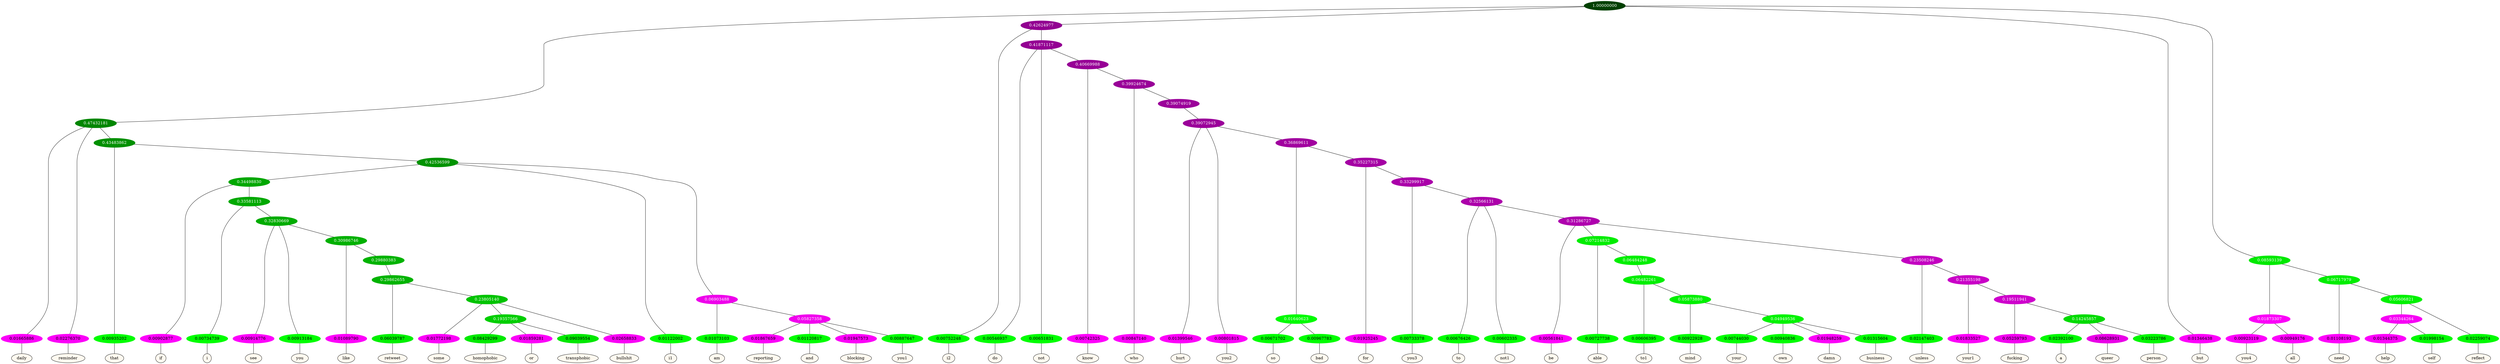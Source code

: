 graph {
	node [format=png height=0.15 nodesep=0.001 ordering=out overlap=prism overlap_scaling=0.01 ranksep=0.001 ratio=0.2 style=filled width=0.15]
	{
		rank=same
		a_w_5 [label=daily color=black fillcolor=floralwhite style="filled,solid"]
		a_w_6 [label=reminder color=black fillcolor=floralwhite style="filled,solid"]
		a_w_12 [label=that color=black fillcolor=floralwhite style="filled,solid"]
		a_w_28 [label=if color=black fillcolor=floralwhite style="filled,solid"]
		a_w_36 [label=i color=black fillcolor=floralwhite style="filled,solid"]
		a_w_43 [label=see color=black fillcolor=floralwhite style="filled,solid"]
		a_w_44 [label=you color=black fillcolor=floralwhite style="filled,solid"]
		a_w_49 [label=like color=black fillcolor=floralwhite style="filled,solid"]
		a_w_58 [label=retweet color=black fillcolor=floralwhite style="filled,solid"]
		a_w_62 [label=some color=black fillcolor=floralwhite style="filled,solid"]
		a_w_68 [label=homophobic color=black fillcolor=floralwhite style="filled,solid"]
		a_w_69 [label=or color=black fillcolor=floralwhite style="filled,solid"]
		a_w_70 [label=transphobic color=black fillcolor=floralwhite style="filled,solid"]
		a_w_64 [label=bullshit color=black fillcolor=floralwhite style="filled,solid"]
		a_w_22 [label=i1 color=black fillcolor=floralwhite style="filled,solid"]
		a_w_30 [label=am color=black fillcolor=floralwhite style="filled,solid"]
		a_w_38 [label=reporting color=black fillcolor=floralwhite style="filled,solid"]
		a_w_39 [label=and color=black fillcolor=floralwhite style="filled,solid"]
		a_w_40 [label=blocking color=black fillcolor=floralwhite style="filled,solid"]
		a_w_41 [label=you1 color=black fillcolor=floralwhite style="filled,solid"]
		a_w_8 [label=i2 color=black fillcolor=floralwhite style="filled,solid"]
		a_w_14 [label=do color=black fillcolor=floralwhite style="filled,solid"]
		a_w_15 [label=not color=black fillcolor=floralwhite style="filled,solid"]
		a_w_24 [label=know color=black fillcolor=floralwhite style="filled,solid"]
		a_w_32 [label=who color=black fillcolor=floralwhite style="filled,solid"]
		a_w_46 [label=hurt color=black fillcolor=floralwhite style="filled,solid"]
		a_w_47 [label=you2 color=black fillcolor=floralwhite style="filled,solid"]
		a_w_54 [label=so color=black fillcolor=floralwhite style="filled,solid"]
		a_w_55 [label=bad color=black fillcolor=floralwhite style="filled,solid"]
		a_w_56 [label=for color=black fillcolor=floralwhite style="filled,solid"]
		a_w_60 [label=you3 color=black fillcolor=floralwhite style="filled,solid"]
		a_w_65 [label=to color=black fillcolor=floralwhite style="filled,solid"]
		a_w_66 [label=not1 color=black fillcolor=floralwhite style="filled,solid"]
		a_w_71 [label=be color=black fillcolor=floralwhite style="filled,solid"]
		a_w_74 [label=able color=black fillcolor=floralwhite style="filled,solid"]
		a_w_81 [label=to1 color=black fillcolor=floralwhite style="filled,solid"]
		a_w_85 [label=mind color=black fillcolor=floralwhite style="filled,solid"]
		a_w_90 [label=your color=black fillcolor=floralwhite style="filled,solid"]
		a_w_91 [label=own color=black fillcolor=floralwhite style="filled,solid"]
		a_w_92 [label=damn color=black fillcolor=floralwhite style="filled,solid"]
		a_w_93 [label=business color=black fillcolor=floralwhite style="filled,solid"]
		a_w_76 [label=unless color=black fillcolor=floralwhite style="filled,solid"]
		a_w_79 [label=your1 color=black fillcolor=floralwhite style="filled,solid"]
		a_w_83 [label=fucking color=black fillcolor=floralwhite style="filled,solid"]
		a_w_87 [label=a color=black fillcolor=floralwhite style="filled,solid"]
		a_w_88 [label=queer color=black fillcolor=floralwhite style="filled,solid"]
		a_w_89 [label=person color=black fillcolor=floralwhite style="filled,solid"]
		a_w_3 [label=but color=black fillcolor=floralwhite style="filled,solid"]
		a_w_17 [label=you4 color=black fillcolor=floralwhite style="filled,solid"]
		a_w_18 [label=all color=black fillcolor=floralwhite style="filled,solid"]
		a_w_19 [label=need color=black fillcolor=floralwhite style="filled,solid"]
		a_w_34 [label=help color=black fillcolor=floralwhite style="filled,solid"]
		a_w_35 [label=self color=black fillcolor=floralwhite style="filled,solid"]
		a_w_27 [label=reflect color=black fillcolor=floralwhite style="filled,solid"]
	}
	a_n_5 -- a_w_5
	a_n_6 -- a_w_6
	a_n_12 -- a_w_12
	a_n_28 -- a_w_28
	a_n_36 -- a_w_36
	a_n_43 -- a_w_43
	a_n_44 -- a_w_44
	a_n_49 -- a_w_49
	a_n_58 -- a_w_58
	a_n_62 -- a_w_62
	a_n_68 -- a_w_68
	a_n_69 -- a_w_69
	a_n_70 -- a_w_70
	a_n_64 -- a_w_64
	a_n_22 -- a_w_22
	a_n_30 -- a_w_30
	a_n_38 -- a_w_38
	a_n_39 -- a_w_39
	a_n_40 -- a_w_40
	a_n_41 -- a_w_41
	a_n_8 -- a_w_8
	a_n_14 -- a_w_14
	a_n_15 -- a_w_15
	a_n_24 -- a_w_24
	a_n_32 -- a_w_32
	a_n_46 -- a_w_46
	a_n_47 -- a_w_47
	a_n_54 -- a_w_54
	a_n_55 -- a_w_55
	a_n_56 -- a_w_56
	a_n_60 -- a_w_60
	a_n_65 -- a_w_65
	a_n_66 -- a_w_66
	a_n_71 -- a_w_71
	a_n_74 -- a_w_74
	a_n_81 -- a_w_81
	a_n_85 -- a_w_85
	a_n_90 -- a_w_90
	a_n_91 -- a_w_91
	a_n_92 -- a_w_92
	a_n_93 -- a_w_93
	a_n_76 -- a_w_76
	a_n_79 -- a_w_79
	a_n_83 -- a_w_83
	a_n_87 -- a_w_87
	a_n_88 -- a_w_88
	a_n_89 -- a_w_89
	a_n_3 -- a_w_3
	a_n_17 -- a_w_17
	a_n_18 -- a_w_18
	a_n_19 -- a_w_19
	a_n_34 -- a_w_34
	a_n_35 -- a_w_35
	a_n_27 -- a_w_27
	{
		rank=same
		a_n_5 [label=0.01665886 color="0.835 1.000 0.983" fontcolor=black]
		a_n_6 [label=0.02276370 color="0.835 1.000 0.977" fontcolor=black]
		a_n_12 [label=0.00935202 color="0.334 1.000 0.991" fontcolor=black]
		a_n_28 [label=0.00902877 color="0.835 1.000 0.991" fontcolor=black]
		a_n_36 [label=0.00734739 color="0.334 1.000 0.993" fontcolor=black]
		a_n_43 [label=0.00914776 color="0.835 1.000 0.991" fontcolor=black]
		a_n_44 [label=0.00913184 color="0.334 1.000 0.991" fontcolor=black]
		a_n_49 [label=0.01089790 color="0.835 1.000 0.989" fontcolor=black]
		a_n_58 [label=0.06039787 color="0.334 1.000 0.940" fontcolor=black]
		a_n_62 [label=0.01772198 color="0.835 1.000 0.982" fontcolor=black]
		a_n_68 [label=0.08429299 color="0.334 1.000 0.916" fontcolor=black]
		a_n_69 [label=0.01859281 color="0.835 1.000 0.981" fontcolor=black]
		a_n_70 [label=0.09039554 color="0.334 1.000 0.910" fontcolor=black]
		a_n_64 [label=0.02658833 color="0.835 1.000 0.973" fontcolor=black]
		a_n_22 [label=0.01122002 color="0.334 1.000 0.989" fontcolor=black]
		a_n_30 [label=0.01073103 color="0.334 1.000 0.989" fontcolor=black]
		a_n_38 [label=0.01867659 color="0.835 1.000 0.981" fontcolor=black]
		a_n_39 [label=0.01120817 color="0.334 1.000 0.989" fontcolor=black]
		a_n_40 [label=0.01947573 color="0.835 1.000 0.981" fontcolor=black]
		a_n_41 [label=0.00887647 color="0.334 1.000 0.991" fontcolor=black]
		a_n_8 [label=0.00752248 color="0.334 1.000 0.992" fontcolor=black]
		a_n_14 [label=0.00546937 color="0.334 1.000 0.995" fontcolor=black]
		a_n_15 [label=0.00651831 color="0.334 1.000 0.993" fontcolor=black]
		a_n_24 [label=0.00742325 color="0.835 1.000 0.993" fontcolor=black]
		a_n_32 [label=0.00847140 color="0.835 1.000 0.992" fontcolor=black]
		a_n_46 [label=0.01399546 color="0.835 1.000 0.986" fontcolor=black]
		a_n_47 [label=0.00801815 color="0.835 1.000 0.992" fontcolor=black]
		a_n_54 [label=0.00671702 color="0.334 1.000 0.993" fontcolor=black]
		a_n_55 [label=0.00967783 color="0.334 1.000 0.990" fontcolor=black]
		a_n_56 [label=0.01925245 color="0.835 1.000 0.981" fontcolor=black]
		a_n_60 [label=0.00733378 color="0.334 1.000 0.993" fontcolor=black]
		a_n_65 [label=0.00676426 color="0.334 1.000 0.993" fontcolor=black]
		a_n_66 [label=0.00602335 color="0.334 1.000 0.994" fontcolor=black]
		a_n_71 [label=0.00561841 color="0.835 1.000 0.994" fontcolor=black]
		a_n_74 [label=0.00727738 color="0.334 1.000 0.993" fontcolor=black]
		a_n_81 [label=0.00606395 color="0.334 1.000 0.994" fontcolor=black]
		a_n_85 [label=0.00922928 color="0.334 1.000 0.991" fontcolor=black]
		a_n_90 [label=0.00744030 color="0.334 1.000 0.993" fontcolor=black]
		a_n_91 [label=0.00940836 color="0.334 1.000 0.991" fontcolor=black]
		a_n_92 [label=0.01948259 color="0.835 1.000 0.981" fontcolor=black]
		a_n_93 [label=0.01315604 color="0.334 1.000 0.987" fontcolor=black]
		a_n_76 [label=0.02147403 color="0.334 1.000 0.979" fontcolor=black]
		a_n_79 [label=0.01833527 color="0.835 1.000 0.982" fontcolor=black]
		a_n_83 [label=0.05259793 color="0.835 1.000 0.947" fontcolor=black]
		a_n_87 [label=0.02392100 color="0.334 1.000 0.976" fontcolor=black]
		a_n_88 [label=0.08628931 color="0.835 1.000 0.914" fontcolor=black]
		a_n_89 [label=0.03223786 color="0.334 1.000 0.968" fontcolor=black]
		a_n_3 [label=0.01346438 color="0.835 1.000 0.987" fontcolor=black]
		a_n_17 [label=0.00923119 color="0.835 1.000 0.991" fontcolor=black]
		a_n_18 [label=0.00949176 color="0.835 1.000 0.991" fontcolor=black]
		a_n_19 [label=0.01108193 color="0.835 1.000 0.989" fontcolor=black]
		a_n_34 [label=0.01344375 color="0.835 1.000 0.987" fontcolor=black]
		a_n_35 [label=0.01998154 color="0.334 1.000 0.980" fontcolor=black]
		a_n_27 [label=0.02259074 color="0.334 1.000 0.977" fontcolor=black]
	}
	a_n_0 [label=1.00000000 color="0.334 1.000 0.250" fontcolor=grey99]
	a_n_1 [label=0.47432181 color="0.334 1.000 0.526" fontcolor=grey99]
	a_n_0 -- a_n_1
	a_n_2 [label=0.42624977 color="0.835 1.000 0.574" fontcolor=grey99]
	a_n_0 -- a_n_2
	a_n_0 -- a_n_3
	a_n_4 [label=0.08593139 color="0.334 1.000 0.914" fontcolor=grey99]
	a_n_0 -- a_n_4
	a_n_1 -- a_n_5
	a_n_1 -- a_n_6
	a_n_7 [label=0.43483862 color="0.334 1.000 0.565" fontcolor=grey99]
	a_n_1 -- a_n_7
	a_n_2 -- a_n_8
	a_n_9 [label=0.41871117 color="0.835 1.000 0.581" fontcolor=grey99]
	a_n_2 -- a_n_9
	a_n_10 [label=0.01873307 color="0.835 1.000 0.981" fontcolor=grey99]
	a_n_4 -- a_n_10
	a_n_11 [label=0.06717979 color="0.334 1.000 0.933" fontcolor=grey99]
	a_n_4 -- a_n_11
	a_n_7 -- a_n_12
	a_n_13 [label=0.42536599 color="0.334 1.000 0.575" fontcolor=grey99]
	a_n_7 -- a_n_13
	a_n_9 -- a_n_14
	a_n_9 -- a_n_15
	a_n_16 [label=0.40669988 color="0.835 1.000 0.593" fontcolor=grey99]
	a_n_9 -- a_n_16
	a_n_10 -- a_n_17
	a_n_10 -- a_n_18
	a_n_11 -- a_n_19
	a_n_20 [label=0.05606821 color="0.334 1.000 0.944" fontcolor=grey99]
	a_n_11 -- a_n_20
	a_n_21 [label=0.34498830 color="0.334 1.000 0.655" fontcolor=grey99]
	a_n_13 -- a_n_21
	a_n_13 -- a_n_22
	a_n_23 [label=0.06903488 color="0.835 1.000 0.931" fontcolor=grey99]
	a_n_13 -- a_n_23
	a_n_16 -- a_n_24
	a_n_25 [label=0.39924674 color="0.835 1.000 0.601" fontcolor=grey99]
	a_n_16 -- a_n_25
	a_n_26 [label=0.03344264 color="0.835 1.000 0.967" fontcolor=grey99]
	a_n_20 -- a_n_26
	a_n_20 -- a_n_27
	a_n_21 -- a_n_28
	a_n_29 [label=0.33581113 color="0.334 1.000 0.664" fontcolor=grey99]
	a_n_21 -- a_n_29
	a_n_23 -- a_n_30
	a_n_31 [label=0.05827358 color="0.835 1.000 0.942" fontcolor=grey99]
	a_n_23 -- a_n_31
	a_n_25 -- a_n_32
	a_n_33 [label=0.39074919 color="0.835 1.000 0.609" fontcolor=grey99]
	a_n_25 -- a_n_33
	a_n_26 -- a_n_34
	a_n_26 -- a_n_35
	a_n_29 -- a_n_36
	a_n_37 [label=0.32830669 color="0.334 1.000 0.672" fontcolor=grey99]
	a_n_29 -- a_n_37
	a_n_31 -- a_n_38
	a_n_31 -- a_n_39
	a_n_31 -- a_n_40
	a_n_31 -- a_n_41
	a_n_42 [label=0.39072945 color="0.835 1.000 0.609" fontcolor=grey99]
	a_n_33 -- a_n_42
	a_n_37 -- a_n_43
	a_n_37 -- a_n_44
	a_n_45 [label=0.30986746 color="0.334 1.000 0.690" fontcolor=grey99]
	a_n_37 -- a_n_45
	a_n_42 -- a_n_46
	a_n_42 -- a_n_47
	a_n_48 [label=0.36869611 color="0.835 1.000 0.631" fontcolor=grey99]
	a_n_42 -- a_n_48
	a_n_45 -- a_n_49
	a_n_50 [label=0.29880383 color="0.334 1.000 0.701" fontcolor=grey99]
	a_n_45 -- a_n_50
	a_n_51 [label=0.01640623 color="0.334 1.000 0.984" fontcolor=grey99]
	a_n_48 -- a_n_51
	a_n_52 [label=0.35227315 color="0.835 1.000 0.648" fontcolor=grey99]
	a_n_48 -- a_n_52
	a_n_53 [label=0.29862655 color="0.334 1.000 0.701" fontcolor=grey99]
	a_n_50 -- a_n_53
	a_n_51 -- a_n_54
	a_n_51 -- a_n_55
	a_n_52 -- a_n_56
	a_n_57 [label=0.33299917 color="0.835 1.000 0.667" fontcolor=grey99]
	a_n_52 -- a_n_57
	a_n_53 -- a_n_58
	a_n_59 [label=0.23805140 color="0.334 1.000 0.762" fontcolor=grey99]
	a_n_53 -- a_n_59
	a_n_57 -- a_n_60
	a_n_61 [label=0.32566131 color="0.835 1.000 0.674" fontcolor=grey99]
	a_n_57 -- a_n_61
	a_n_59 -- a_n_62
	a_n_63 [label=0.19357566 color="0.334 1.000 0.806" fontcolor=grey99]
	a_n_59 -- a_n_63
	a_n_59 -- a_n_64
	a_n_61 -- a_n_65
	a_n_61 -- a_n_66
	a_n_67 [label=0.31286727 color="0.835 1.000 0.687" fontcolor=grey99]
	a_n_61 -- a_n_67
	a_n_63 -- a_n_68
	a_n_63 -- a_n_69
	a_n_63 -- a_n_70
	a_n_67 -- a_n_71
	a_n_72 [label=0.07214832 color="0.334 1.000 0.928" fontcolor=grey99]
	a_n_67 -- a_n_72
	a_n_73 [label=0.23508246 color="0.835 1.000 0.765" fontcolor=grey99]
	a_n_67 -- a_n_73
	a_n_72 -- a_n_74
	a_n_75 [label=0.06484248 color="0.334 1.000 0.935" fontcolor=grey99]
	a_n_72 -- a_n_75
	a_n_73 -- a_n_76
	a_n_77 [label=0.21355198 color="0.835 1.000 0.786" fontcolor=grey99]
	a_n_73 -- a_n_77
	a_n_78 [label=0.06482261 color="0.334 1.000 0.935" fontcolor=grey99]
	a_n_75 -- a_n_78
	a_n_77 -- a_n_79
	a_n_80 [label=0.19511941 color="0.835 1.000 0.805" fontcolor=grey99]
	a_n_77 -- a_n_80
	a_n_78 -- a_n_81
	a_n_82 [label=0.05873880 color="0.334 1.000 0.941" fontcolor=grey99]
	a_n_78 -- a_n_82
	a_n_80 -- a_n_83
	a_n_84 [label=0.14245857 color="0.334 1.000 0.858" fontcolor=grey99]
	a_n_80 -- a_n_84
	a_n_82 -- a_n_85
	a_n_86 [label=0.04949536 color="0.334 1.000 0.951" fontcolor=grey99]
	a_n_82 -- a_n_86
	a_n_84 -- a_n_87
	a_n_84 -- a_n_88
	a_n_84 -- a_n_89
	a_n_86 -- a_n_90
	a_n_86 -- a_n_91
	a_n_86 -- a_n_92
	a_n_86 -- a_n_93
}
